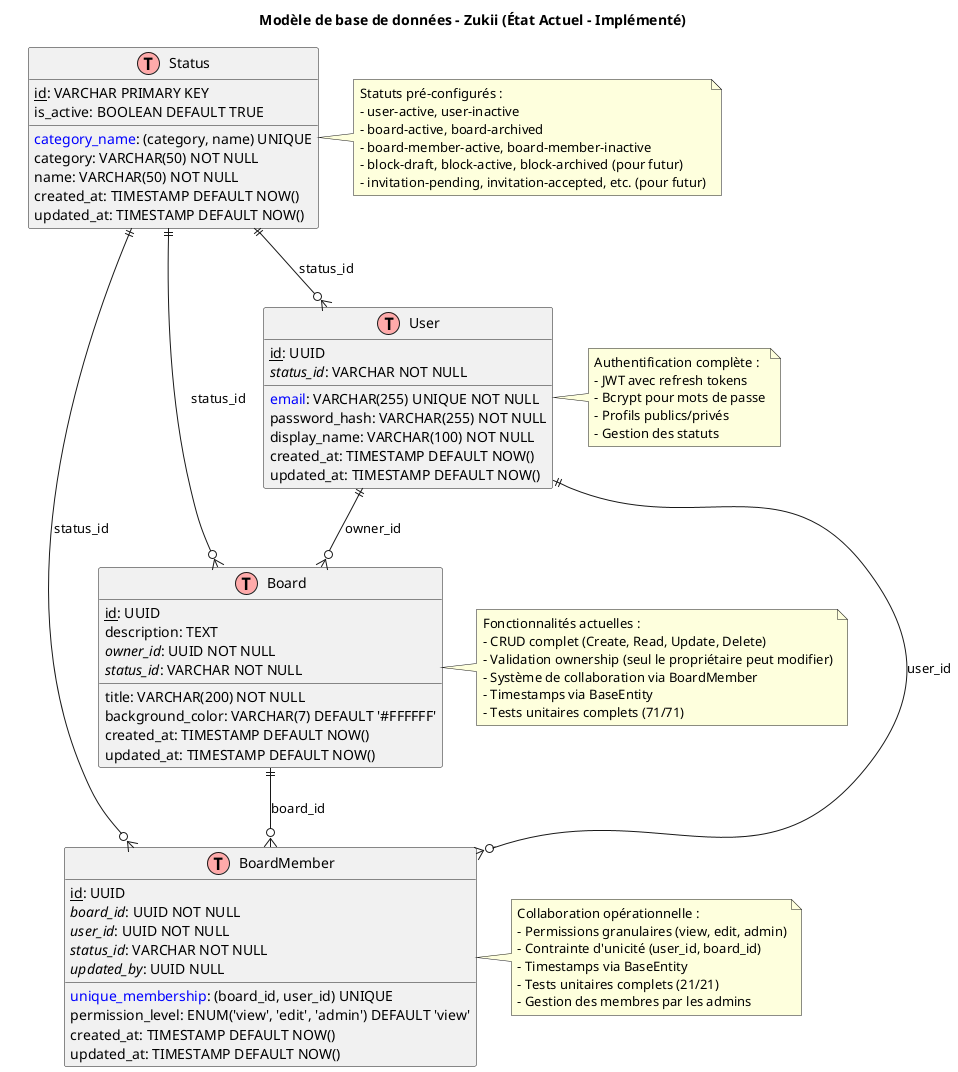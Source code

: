 @startuml Database_Model_Zukii_Current
!define TABLE(name,desc) class name as "desc" << (T,#FFAAAA) >>
!define PK(x) <u>x</u>
!define FK(x) <i>x</i>
!define IDX(x) <color:blue>x</color>

title Modèle de base de données - Zukii (État Actuel - Implémenté)

' === ENTITÉS IMPLÉMENTÉES ===
TABLE(User, "User") {
  PK(id): UUID
  IDX(email): VARCHAR(255) UNIQUE NOT NULL
  password_hash: VARCHAR(255) NOT NULL
  display_name: VARCHAR(100) NOT NULL
  FK(status_id): VARCHAR NOT NULL
  created_at: TIMESTAMP DEFAULT NOW()
  updated_at: TIMESTAMP DEFAULT NOW()
}

TABLE(Board, "Board") {
  PK(id): UUID
  title: VARCHAR(200) NOT NULL
  description: TEXT
  FK(owner_id): UUID NOT NULL
  FK(status_id): VARCHAR NOT NULL
  background_color: VARCHAR(7) DEFAULT '#FFFFFF'
  created_at: TIMESTAMP DEFAULT NOW()
  updated_at: TIMESTAMP DEFAULT NOW()
}

TABLE(Status, "Status") {
  PK(id): VARCHAR PRIMARY KEY
  IDX(category_name): (category, name) UNIQUE
  category: VARCHAR(50) NOT NULL
  name: VARCHAR(50) NOT NULL
  is_active: BOOLEAN DEFAULT TRUE
  created_at: TIMESTAMP DEFAULT NOW()
  updated_at: TIMESTAMP DEFAULT NOW()
}

TABLE(BoardMember, "BoardMember") {
  PK(id): UUID
  FK(board_id): UUID NOT NULL
  FK(user_id): UUID NOT NULL
  IDX(unique_membership): (board_id, user_id) UNIQUE
  permission_level: ENUM('view', 'edit', 'admin') DEFAULT 'view'
  FK(status_id): VARCHAR NOT NULL
  FK(updated_by): UUID NULL
  created_at: TIMESTAMP DEFAULT NOW()
  updated_at: TIMESTAMP DEFAULT NOW()
}

' === RELATIONS ACTUELLES ===
User ||--o{ Board : "owner_id"
User ||--o{ BoardMember : "user_id"
Board ||--o{ BoardMember : "board_id"
Status ||--o{ User : "status_id"
Status ||--o{ Board : "status_id"
Status ||--o{ BoardMember : "status_id"

' === DONNÉES DE RÉFÉRENCE ===
note right of Status
  Statuts pré-configurés :
  - user-active, user-inactive
  - board-active, board-archived
  - board-member-active, board-member-inactive
  - block-draft, block-active, block-archived (pour futur)
  - invitation-pending, invitation-accepted, etc. (pour futur)
end note

note right of Board
  Fonctionnalités actuelles :
  - CRUD complet (Create, Read, Update, Delete)
  - Validation ownership (seul le propriétaire peut modifier)
  - Système de collaboration via BoardMember
  - Timestamps via BaseEntity
  - Tests unitaires complets (71/71)
end note

note right of BoardMember
  Collaboration opérationnelle :
  - Permissions granulaires (view, edit, admin)
  - Contrainte d'unicité (user_id, board_id)
  - Timestamps via BaseEntity
  - Tests unitaires complets (21/21)
  - Gestion des membres par les admins
end note

note right of User
  Authentification complète :
  - JWT avec refresh tokens
  - Bcrypt pour mots de passe
  - Profils publics/privés
  - Gestion des statuts
end note

@enduml 
